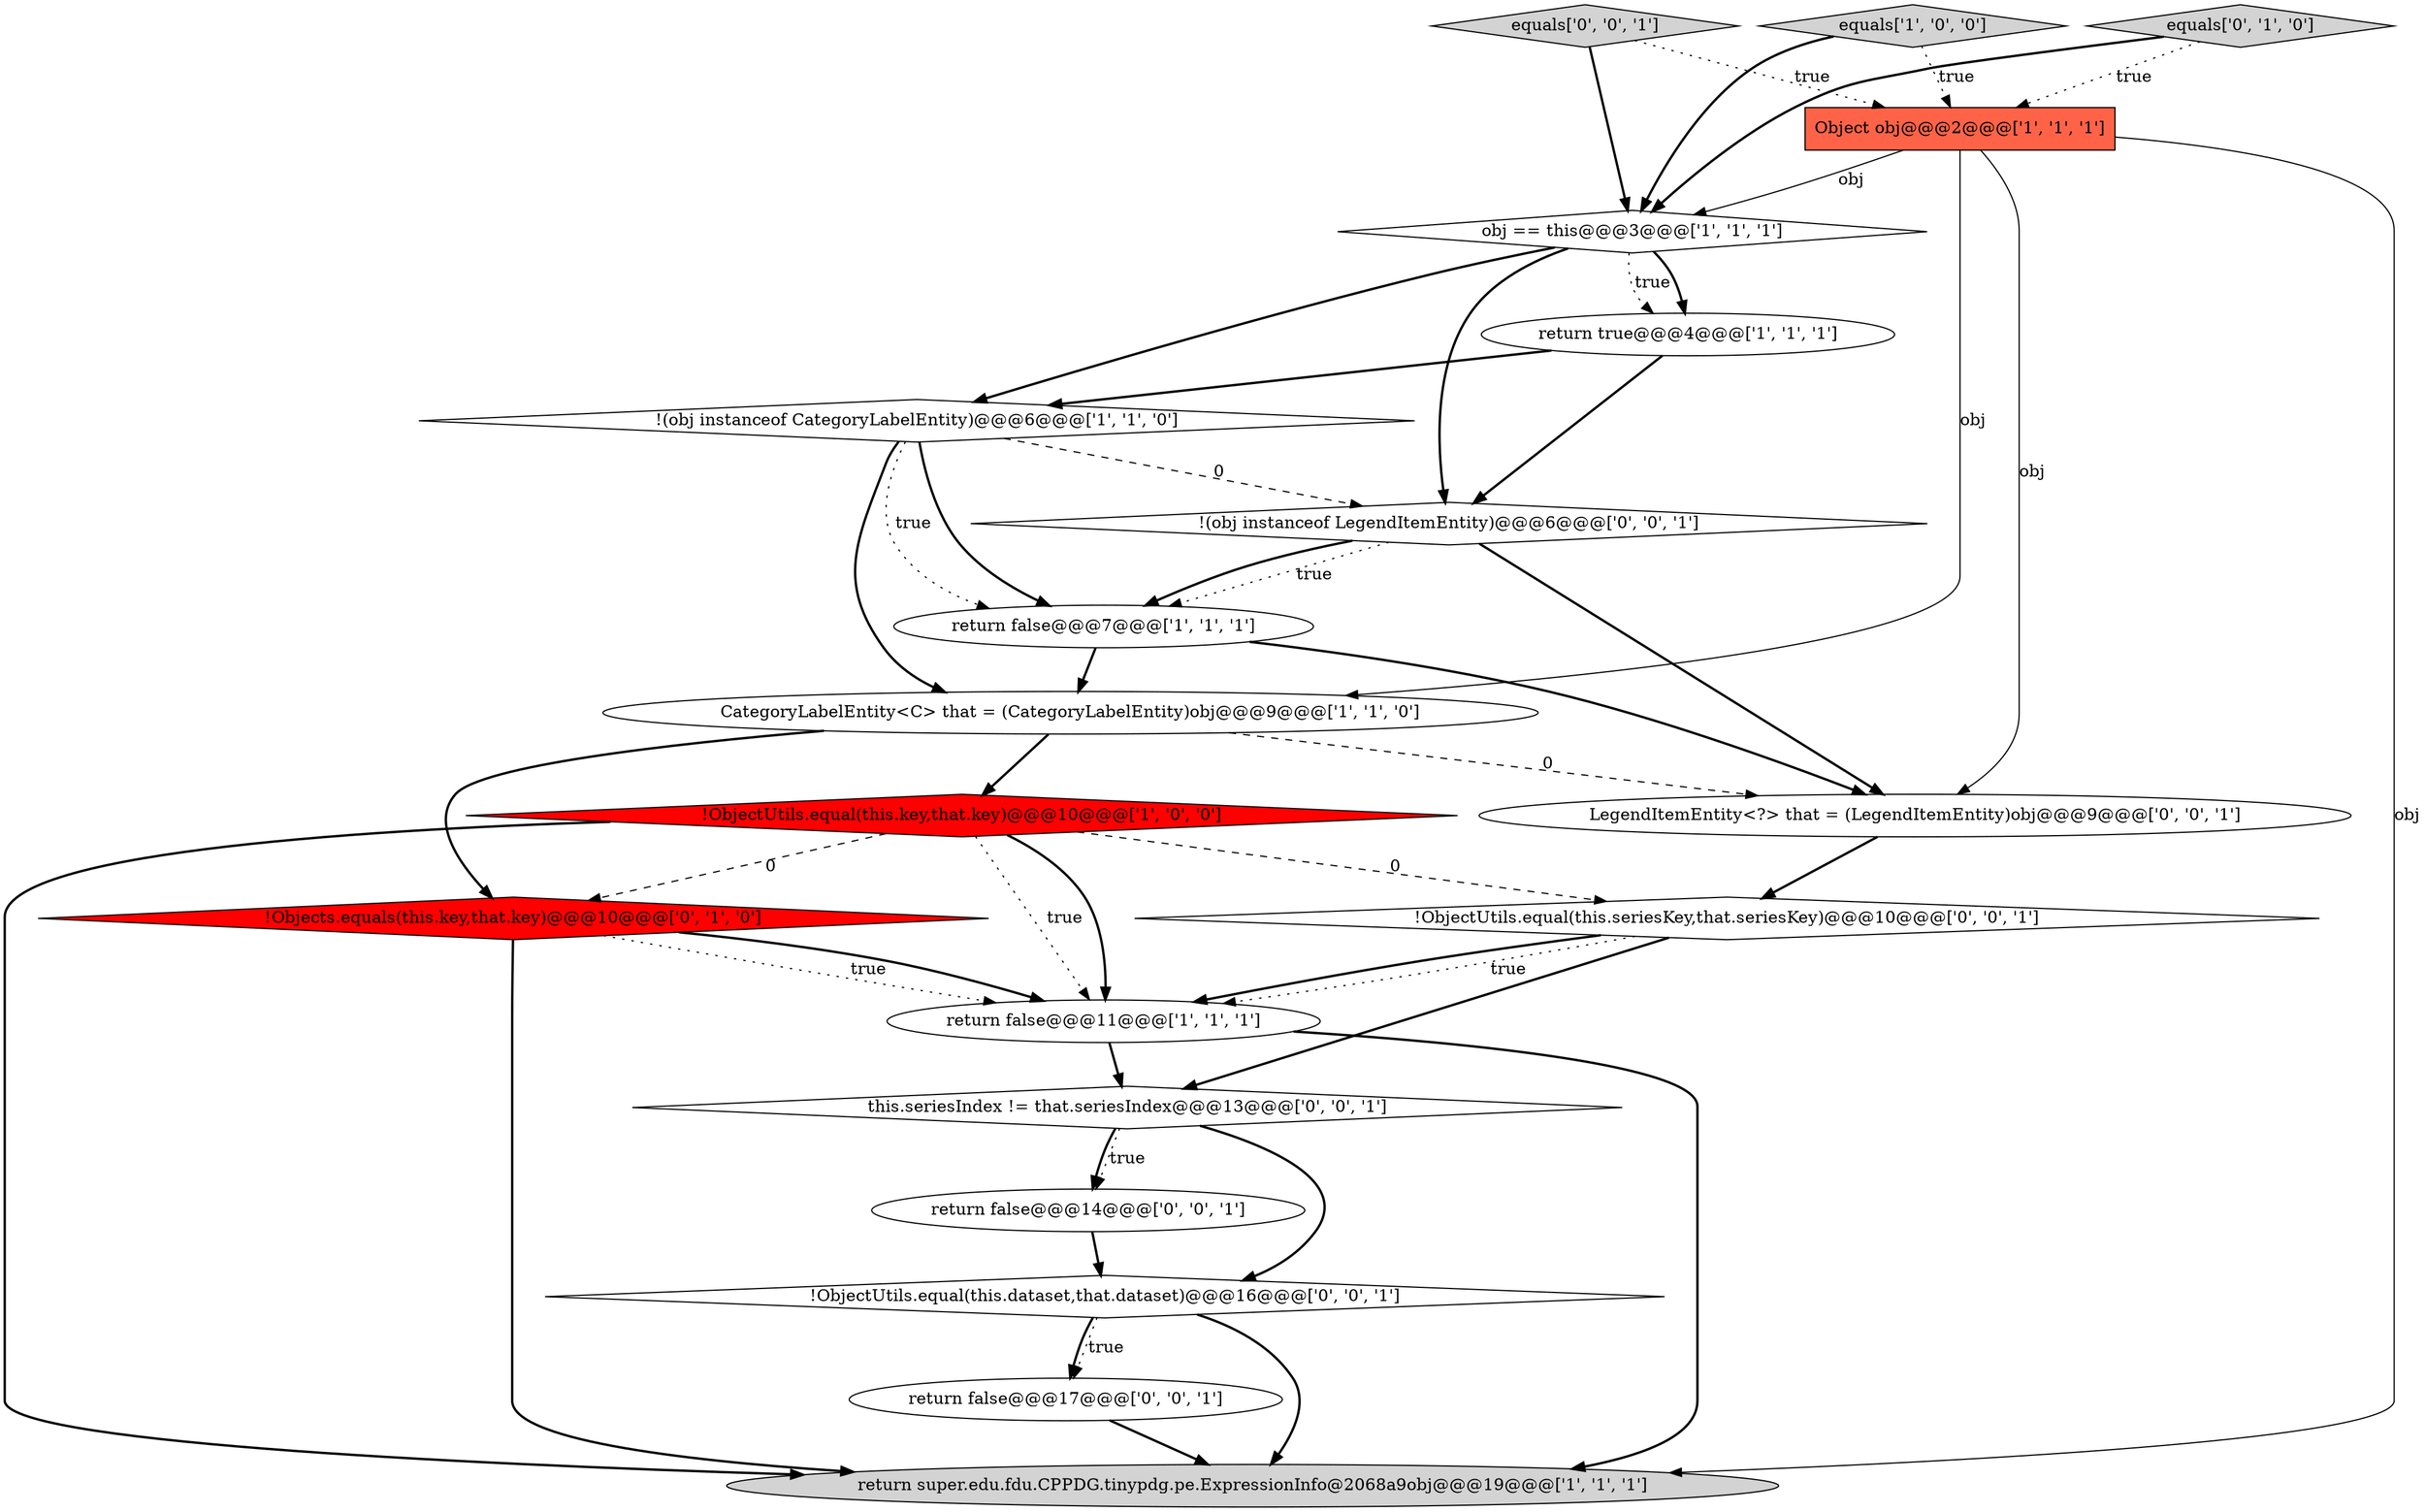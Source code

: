 digraph {
18 [style = filled, label = "return false@@@14@@@['0', '0', '1']", fillcolor = white, shape = ellipse image = "AAA0AAABBB3BBB"];
4 [style = filled, label = "obj == this@@@3@@@['1', '1', '1']", fillcolor = white, shape = diamond image = "AAA0AAABBB1BBB"];
8 [style = filled, label = "return super.edu.fdu.CPPDG.tinypdg.pe.ExpressionInfo@2068a9obj@@@19@@@['1', '1', '1']", fillcolor = lightgray, shape = ellipse image = "AAA0AAABBB1BBB"];
3 [style = filled, label = "return false@@@7@@@['1', '1', '1']", fillcolor = white, shape = ellipse image = "AAA0AAABBB1BBB"];
13 [style = filled, label = "!ObjectUtils.equal(this.dataset,that.dataset)@@@16@@@['0', '0', '1']", fillcolor = white, shape = diamond image = "AAA0AAABBB3BBB"];
1 [style = filled, label = "CategoryLabelEntity<C> that = (CategoryLabelEntity)obj@@@9@@@['1', '1', '0']", fillcolor = white, shape = ellipse image = "AAA0AAABBB1BBB"];
12 [style = filled, label = "!ObjectUtils.equal(this.seriesKey,that.seriesKey)@@@10@@@['0', '0', '1']", fillcolor = white, shape = diamond image = "AAA0AAABBB3BBB"];
6 [style = filled, label = "return false@@@11@@@['1', '1', '1']", fillcolor = white, shape = ellipse image = "AAA0AAABBB1BBB"];
14 [style = filled, label = "return false@@@17@@@['0', '0', '1']", fillcolor = white, shape = ellipse image = "AAA0AAABBB3BBB"];
10 [style = filled, label = "!Objects.equals(this.key,that.key)@@@10@@@['0', '1', '0']", fillcolor = red, shape = diamond image = "AAA1AAABBB2BBB"];
0 [style = filled, label = "return true@@@4@@@['1', '1', '1']", fillcolor = white, shape = ellipse image = "AAA0AAABBB1BBB"];
16 [style = filled, label = "!(obj instanceof LegendItemEntity)@@@6@@@['0', '0', '1']", fillcolor = white, shape = diamond image = "AAA0AAABBB3BBB"];
19 [style = filled, label = "equals['0', '0', '1']", fillcolor = lightgray, shape = diamond image = "AAA0AAABBB3BBB"];
15 [style = filled, label = "LegendItemEntity<?> that = (LegendItemEntity)obj@@@9@@@['0', '0', '1']", fillcolor = white, shape = ellipse image = "AAA0AAABBB3BBB"];
17 [style = filled, label = "this.seriesIndex != that.seriesIndex@@@13@@@['0', '0', '1']", fillcolor = white, shape = diamond image = "AAA0AAABBB3BBB"];
9 [style = filled, label = "equals['1', '0', '0']", fillcolor = lightgray, shape = diamond image = "AAA0AAABBB1BBB"];
5 [style = filled, label = "!(obj instanceof CategoryLabelEntity)@@@6@@@['1', '1', '0']", fillcolor = white, shape = diamond image = "AAA0AAABBB1BBB"];
2 [style = filled, label = "Object obj@@@2@@@['1', '1', '1']", fillcolor = tomato, shape = box image = "AAA0AAABBB1BBB"];
11 [style = filled, label = "equals['0', '1', '0']", fillcolor = lightgray, shape = diamond image = "AAA0AAABBB2BBB"];
7 [style = filled, label = "!ObjectUtils.equal(this.key,that.key)@@@10@@@['1', '0', '0']", fillcolor = red, shape = diamond image = "AAA1AAABBB1BBB"];
2->15 [style = solid, label="obj"];
5->3 [style = bold, label=""];
16->3 [style = bold, label=""];
16->15 [style = bold, label=""];
6->17 [style = bold, label=""];
7->6 [style = dotted, label="true"];
0->16 [style = bold, label=""];
10->6 [style = dotted, label="true"];
2->4 [style = solid, label="obj"];
3->1 [style = bold, label=""];
17->18 [style = dotted, label="true"];
19->2 [style = dotted, label="true"];
1->15 [style = dashed, label="0"];
9->4 [style = bold, label=""];
4->0 [style = dotted, label="true"];
11->4 [style = bold, label=""];
12->17 [style = bold, label=""];
3->15 [style = bold, label=""];
5->3 [style = dotted, label="true"];
7->8 [style = bold, label=""];
12->6 [style = bold, label=""];
1->7 [style = bold, label=""];
16->3 [style = dotted, label="true"];
10->6 [style = bold, label=""];
4->0 [style = bold, label=""];
5->16 [style = dashed, label="0"];
5->1 [style = bold, label=""];
11->2 [style = dotted, label="true"];
10->8 [style = bold, label=""];
12->6 [style = dotted, label="true"];
9->2 [style = dotted, label="true"];
7->6 [style = bold, label=""];
6->8 [style = bold, label=""];
18->13 [style = bold, label=""];
7->12 [style = dashed, label="0"];
7->10 [style = dashed, label="0"];
15->12 [style = bold, label=""];
2->8 [style = solid, label="obj"];
17->13 [style = bold, label=""];
14->8 [style = bold, label=""];
19->4 [style = bold, label=""];
13->8 [style = bold, label=""];
13->14 [style = dotted, label="true"];
1->10 [style = bold, label=""];
4->5 [style = bold, label=""];
2->1 [style = solid, label="obj"];
13->14 [style = bold, label=""];
17->18 [style = bold, label=""];
4->16 [style = bold, label=""];
0->5 [style = bold, label=""];
}
